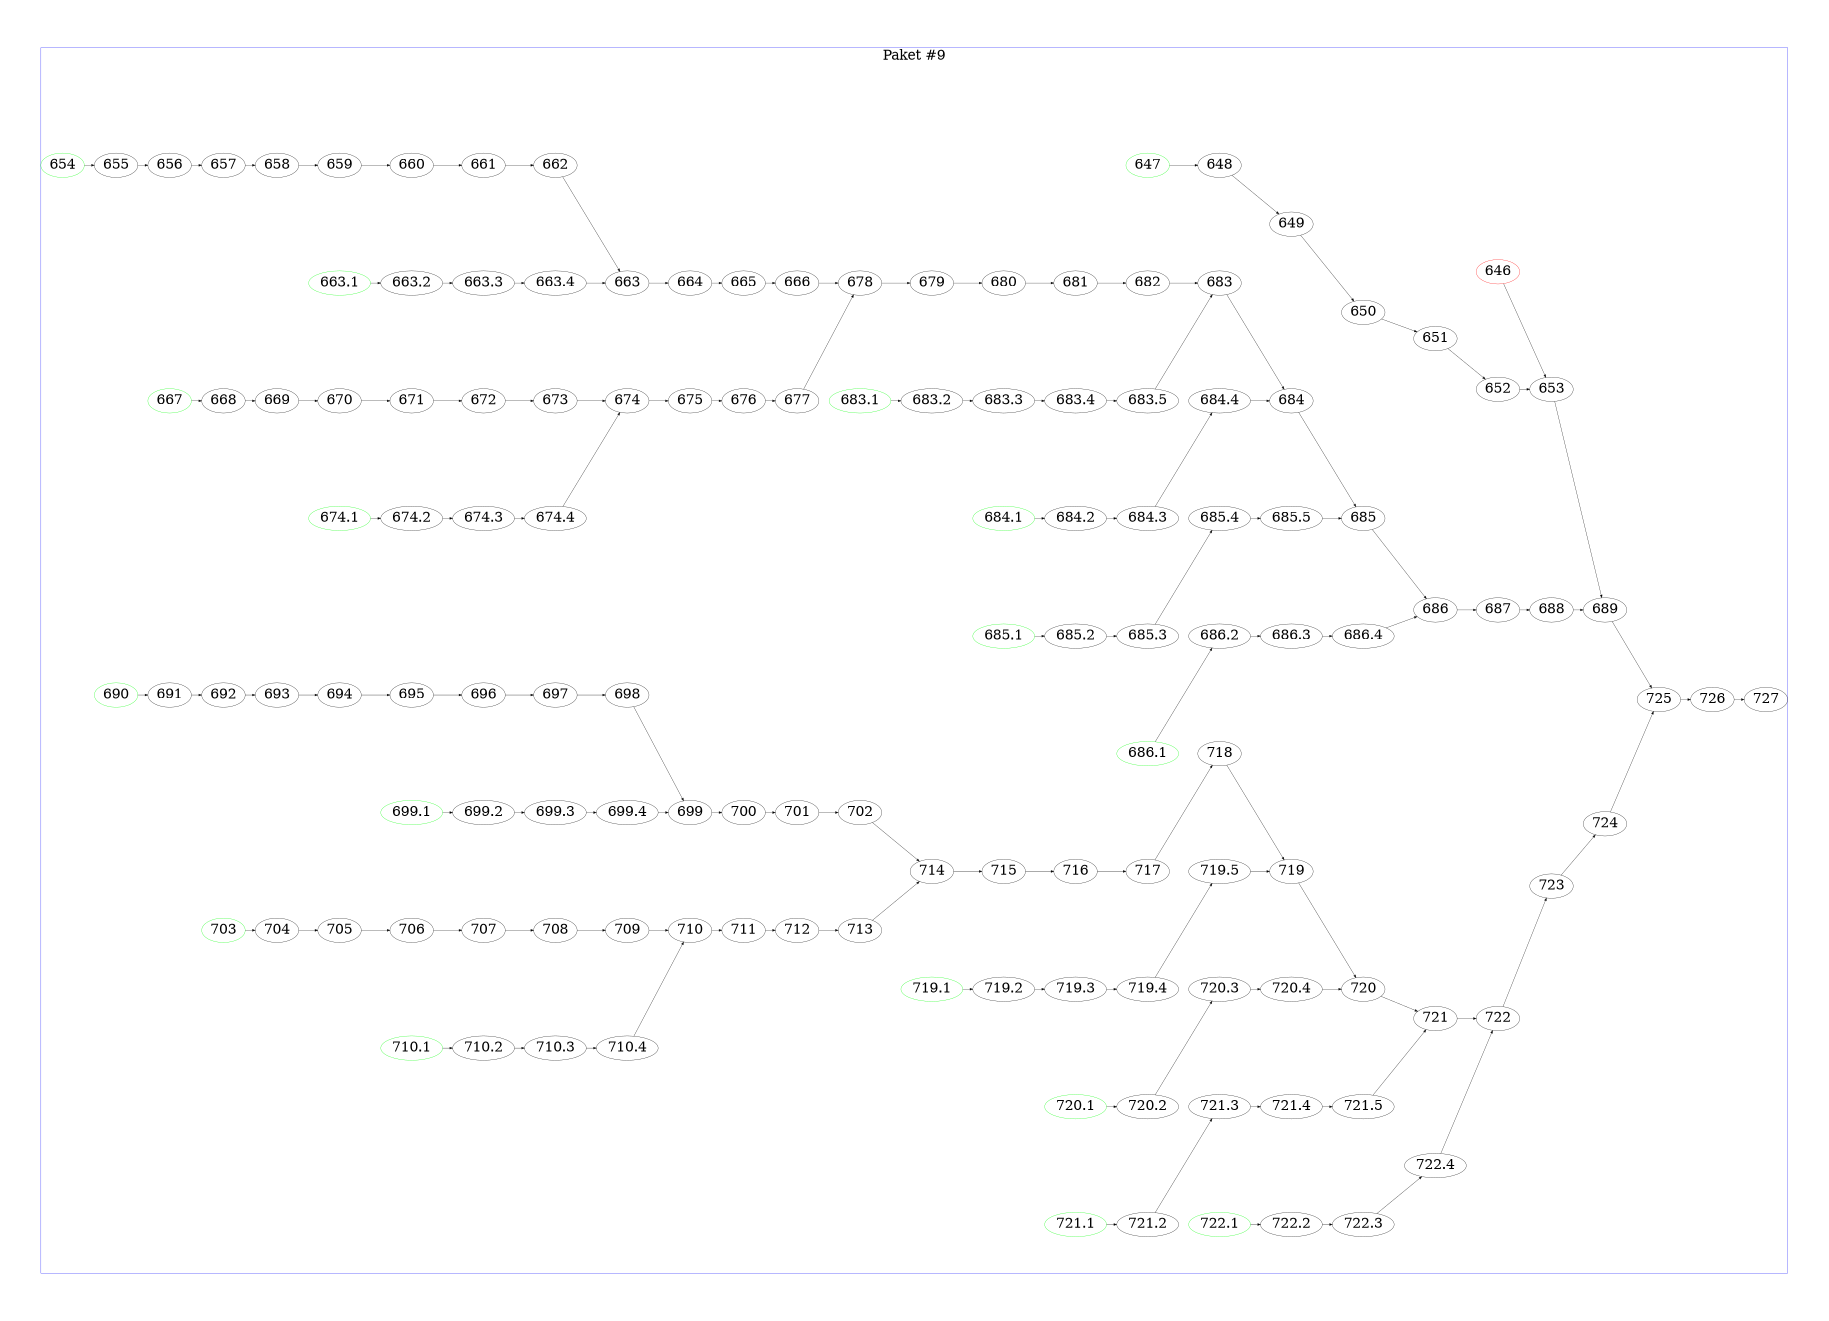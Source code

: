 digraph paket9 {
    rankdir=LR;
    ratio="fill";
    size="11.7,8.3!";
    margin=0.25;
    fontsize="48";
    node [fontsize="48"];


646 [color=red];    
647 [color=green];
654 [color=green];
663.1 [color=green];
667 [color=green];
674.1 [color=green];
683.1 [color=green];
684.1 [color=green];
685.1 [color=green];
686.1 [color=green];
690 [color=green];
699.1 [color=green];
703 [color=green];
710.1 [color=green];
719.1 [color=green];
720.1 [color=green];
721.1 [color=green];
722.1 [color=green];

    subgraph cluster_9 {
        label = "Paket #9"
        color = blue

        646 -> 653;
        647 -> 648 -> 649 -> 650 -> 651 -> 652 -> 653 -> 689;
        654 -> 655 -> 656 -> 657 -> 658 -> 659 -> 660 -> 661 -> 662 -> 663;
        663.1 -> 663.2 -> 663.3 -> 663.4 -> 663 -> 664 -> 665 -> 666 -> 678;
        667 -> 668 -> 669 -> 670 -> 671 -> 672 -> 673 -> 674;
        674.1 -> 674.2 -> 674.3 -> 674.4 -> 674 -> 675 -> 676 -> 677 -> 678 -> 679 -> 680 -> 681 -> 682 -> 683;
        683.1 -> 683.2 -> 683.3 -> 683.4 -> 683.5 -> 683 -> 684;
        684.1 -> 684.2 -> 684.3 -> 684.4 -> 684 -> 685;
        685.1 -> 685.2 -> 685.3 -> 685.4 -> 685.5 -> 685 -> 686;
        686.1 -> 686.2 -> 686.3 -> 686.4 -> 686 -> 687 -> 688 -> 689 -> 725;
        690 -> 691 -> 692 -> 693 -> 694 -> 695 -> 696 -> 697 -> 698 -> 699;
        699.1 -> 699.2 -> 699.3 -> 699.4 -> 699 -> 700 -> 701 -> 702 -> 714;
        703 -> 704 -> 705 -> 706 -> 707 -> 708 -> 709 -> 710;
        710.1 -> 710.2 -> 710.3 -> 710.4 -> 710 -> 711 -> 712 -> 713 -> 714 -> 715 -> 716 -> 717 -> 718 -> 719;
        719.1 -> 719.2 -> 719.3 -> 719.4 -> 719.5 -> 719 -> 720;
        720.1 -> 720.2 -> 720.3 -> 720.4 -> 720 -> 721;
        721.1 -> 721.2 -> 721.3 -> 721.4 -> 721.5 -> 721 -> 722;
        722.1 -> 722.2 -> 722.3 -> 722.4 -> 722 -> 723 -> 724 -> 725 -> 726 -> 727;
    }


}
